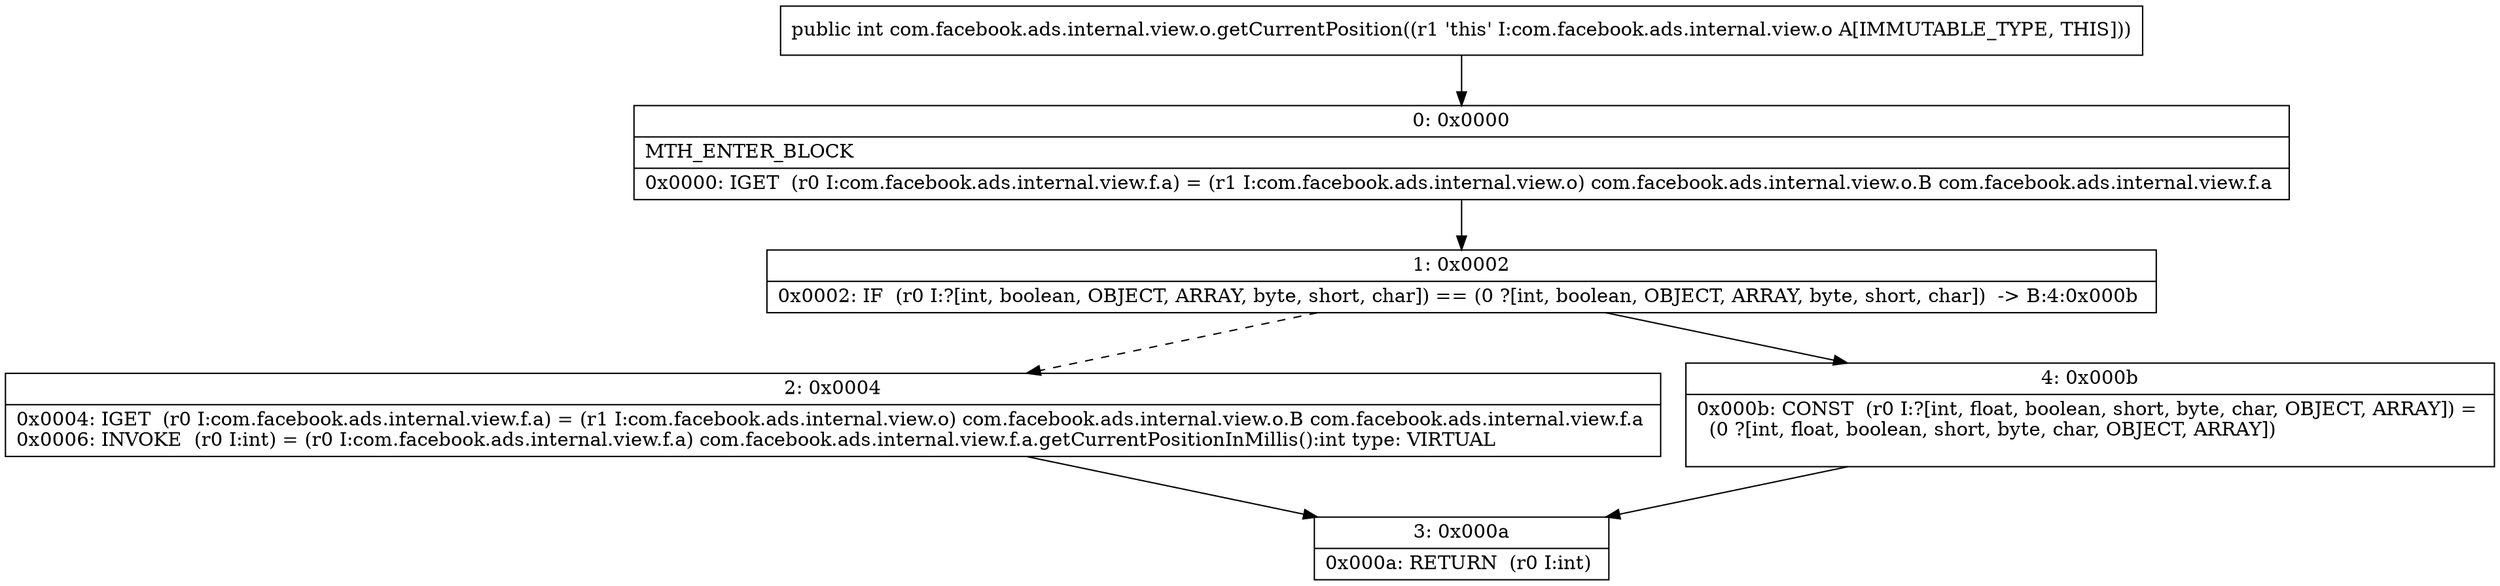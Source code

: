 digraph "CFG forcom.facebook.ads.internal.view.o.getCurrentPosition()I" {
Node_0 [shape=record,label="{0\:\ 0x0000|MTH_ENTER_BLOCK\l|0x0000: IGET  (r0 I:com.facebook.ads.internal.view.f.a) = (r1 I:com.facebook.ads.internal.view.o) com.facebook.ads.internal.view.o.B com.facebook.ads.internal.view.f.a \l}"];
Node_1 [shape=record,label="{1\:\ 0x0002|0x0002: IF  (r0 I:?[int, boolean, OBJECT, ARRAY, byte, short, char]) == (0 ?[int, boolean, OBJECT, ARRAY, byte, short, char])  \-\> B:4:0x000b \l}"];
Node_2 [shape=record,label="{2\:\ 0x0004|0x0004: IGET  (r0 I:com.facebook.ads.internal.view.f.a) = (r1 I:com.facebook.ads.internal.view.o) com.facebook.ads.internal.view.o.B com.facebook.ads.internal.view.f.a \l0x0006: INVOKE  (r0 I:int) = (r0 I:com.facebook.ads.internal.view.f.a) com.facebook.ads.internal.view.f.a.getCurrentPositionInMillis():int type: VIRTUAL \l}"];
Node_3 [shape=record,label="{3\:\ 0x000a|0x000a: RETURN  (r0 I:int) \l}"];
Node_4 [shape=record,label="{4\:\ 0x000b|0x000b: CONST  (r0 I:?[int, float, boolean, short, byte, char, OBJECT, ARRAY]) = \l  (0 ?[int, float, boolean, short, byte, char, OBJECT, ARRAY])\l \l}"];
MethodNode[shape=record,label="{public int com.facebook.ads.internal.view.o.getCurrentPosition((r1 'this' I:com.facebook.ads.internal.view.o A[IMMUTABLE_TYPE, THIS])) }"];
MethodNode -> Node_0;
Node_0 -> Node_1;
Node_1 -> Node_2[style=dashed];
Node_1 -> Node_4;
Node_2 -> Node_3;
Node_4 -> Node_3;
}

